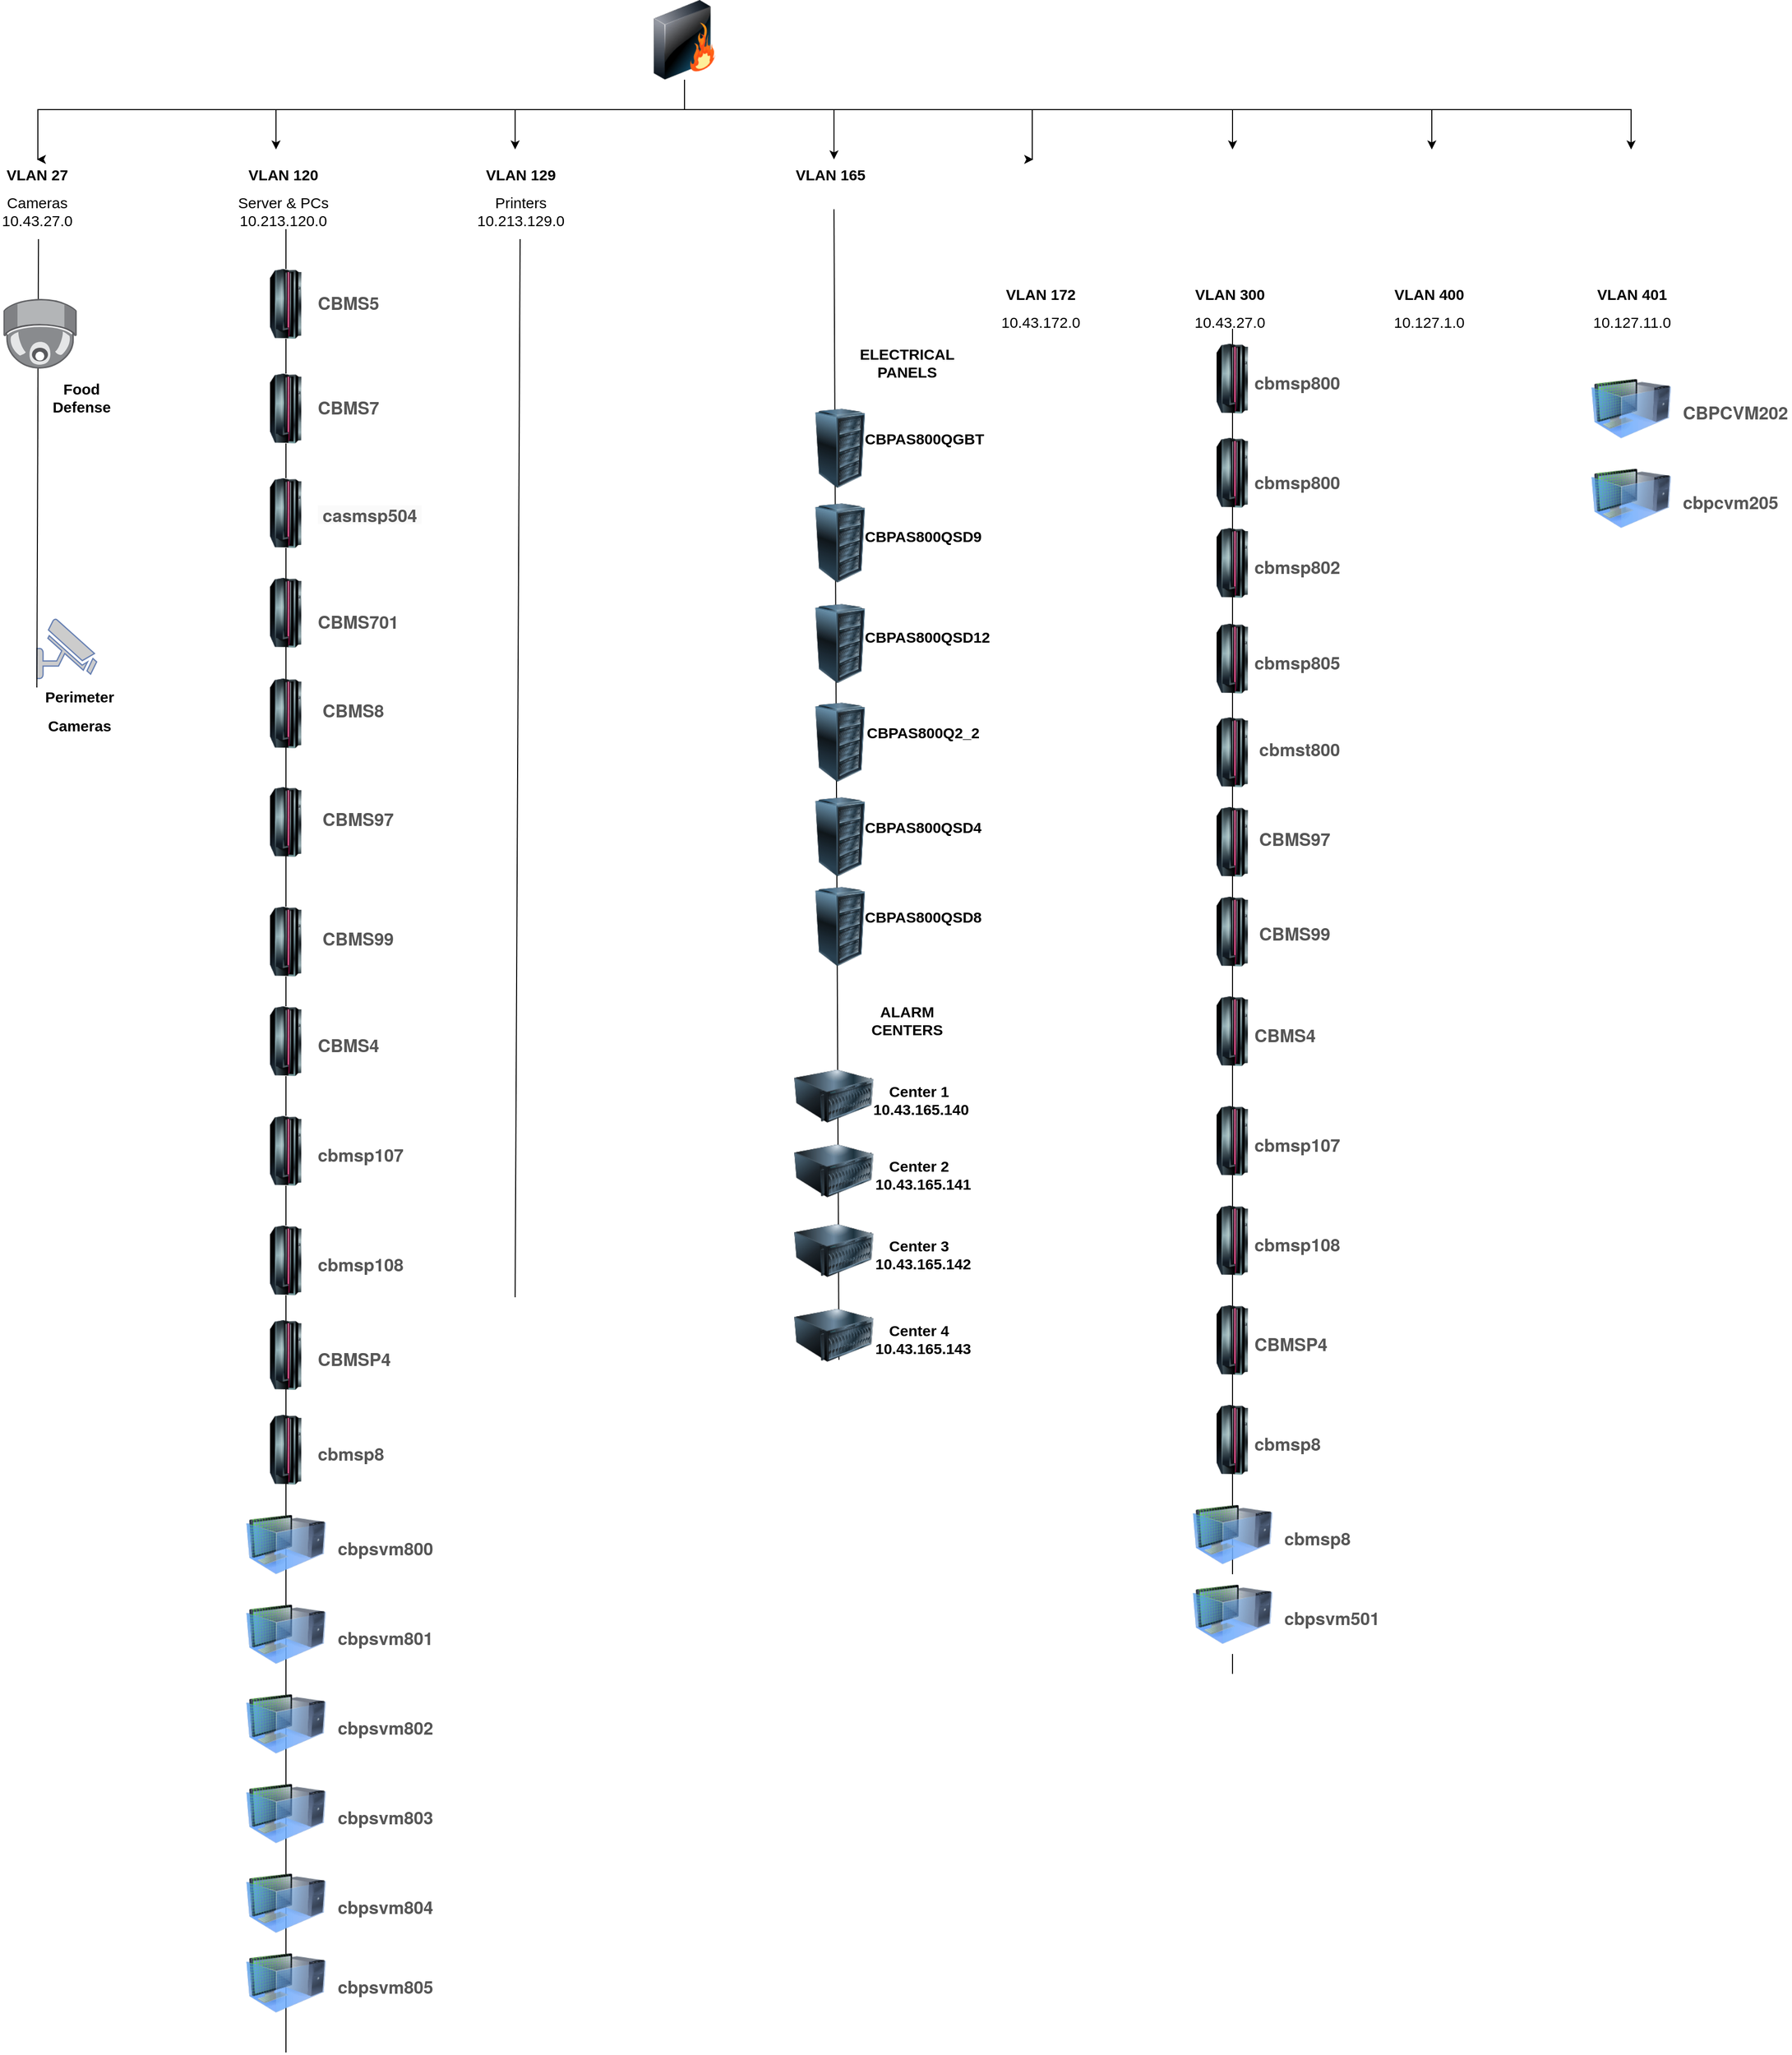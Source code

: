 <mxfile version="24.7.7">
  <diagram name="Página-1" id="ejiwjSnEr-dL07IDXzaG">
    <mxGraphModel dx="3266" dy="1602" grid="1" gridSize="10" guides="1" tooltips="1" connect="1" arrows="1" fold="1" page="1" pageScale="1" pageWidth="1654" pageHeight="1169" math="0" shadow="0">
      <root>
        <mxCell id="0" />
        <mxCell id="1" parent="0" />
        <mxCell id="LvBywv5dtc8x0XXwRR4x-29" style="edgeStyle=orthogonalEdgeStyle;rounded=0;orthogonalLoop=1;jettySize=auto;html=1;" edge="1" parent="1" source="LvBywv5dtc8x0XXwRR4x-1">
          <mxGeometry relative="1" as="geometry">
            <mxPoint x="280" y="150" as="targetPoint" />
            <Array as="points">
              <mxPoint x="690" y="110" />
              <mxPoint x="280" y="110" />
            </Array>
          </mxGeometry>
        </mxCell>
        <mxCell id="LvBywv5dtc8x0XXwRR4x-32" style="edgeStyle=orthogonalEdgeStyle;rounded=0;orthogonalLoop=1;jettySize=auto;html=1;" edge="1" parent="1" source="LvBywv5dtc8x0XXwRR4x-1">
          <mxGeometry relative="1" as="geometry">
            <mxPoint x="520" y="150" as="targetPoint" />
            <Array as="points">
              <mxPoint x="690" y="110" />
              <mxPoint x="520" y="110" />
            </Array>
          </mxGeometry>
        </mxCell>
        <mxCell id="LvBywv5dtc8x0XXwRR4x-34" style="edgeStyle=orthogonalEdgeStyle;rounded=0;orthogonalLoop=1;jettySize=auto;html=1;" edge="1" parent="1" source="LvBywv5dtc8x0XXwRR4x-1">
          <mxGeometry relative="1" as="geometry">
            <mxPoint x="840" y="160" as="targetPoint" />
            <Array as="points">
              <mxPoint x="690" y="110" />
              <mxPoint x="840" y="110" />
            </Array>
          </mxGeometry>
        </mxCell>
        <mxCell id="LvBywv5dtc8x0XXwRR4x-35" style="edgeStyle=orthogonalEdgeStyle;rounded=0;orthogonalLoop=1;jettySize=auto;html=1;" edge="1" parent="1" source="LvBywv5dtc8x0XXwRR4x-1">
          <mxGeometry relative="1" as="geometry">
            <mxPoint x="1040" y="160" as="targetPoint" />
            <Array as="points">
              <mxPoint x="690" y="110" />
              <mxPoint x="1039" y="110" />
            </Array>
          </mxGeometry>
        </mxCell>
        <mxCell id="LvBywv5dtc8x0XXwRR4x-37" style="edgeStyle=orthogonalEdgeStyle;rounded=0;orthogonalLoop=1;jettySize=auto;html=1;entryX=0.5;entryY=0;entryDx=0;entryDy=0;" edge="1" parent="1" source="LvBywv5dtc8x0XXwRR4x-1">
          <mxGeometry relative="1" as="geometry">
            <mxPoint x="1240" y="150" as="targetPoint" />
            <Array as="points">
              <mxPoint x="690" y="110" />
              <mxPoint x="1240" y="110" />
            </Array>
          </mxGeometry>
        </mxCell>
        <mxCell id="LvBywv5dtc8x0XXwRR4x-38" style="edgeStyle=orthogonalEdgeStyle;rounded=0;orthogonalLoop=1;jettySize=auto;html=1;entryX=0.5;entryY=0;entryDx=0;entryDy=0;" edge="1" parent="1" source="LvBywv5dtc8x0XXwRR4x-1">
          <mxGeometry relative="1" as="geometry">
            <mxPoint x="1440" y="150" as="targetPoint" />
            <Array as="points">
              <mxPoint x="690" y="110" />
              <mxPoint x="1440" y="110" />
            </Array>
          </mxGeometry>
        </mxCell>
        <mxCell id="LvBywv5dtc8x0XXwRR4x-39" style="edgeStyle=orthogonalEdgeStyle;rounded=0;orthogonalLoop=1;jettySize=auto;html=1;entryX=0.5;entryY=0;entryDx=0;entryDy=0;" edge="1" parent="1" source="LvBywv5dtc8x0XXwRR4x-1">
          <mxGeometry relative="1" as="geometry">
            <mxPoint x="1640" y="150" as="targetPoint" />
            <Array as="points">
              <mxPoint x="690" y="110" />
              <mxPoint x="1640" y="110" />
            </Array>
          </mxGeometry>
        </mxCell>
        <mxCell id="LvBywv5dtc8x0XXwRR4x-196" style="edgeStyle=orthogonalEdgeStyle;rounded=0;orthogonalLoop=1;jettySize=auto;html=1;" edge="1" parent="1" source="LvBywv5dtc8x0XXwRR4x-1">
          <mxGeometry relative="1" as="geometry">
            <mxPoint x="40" y="160" as="targetPoint" />
            <Array as="points">
              <mxPoint x="690" y="110" />
              <mxPoint x="41" y="110" />
            </Array>
          </mxGeometry>
        </mxCell>
        <mxCell id="LvBywv5dtc8x0XXwRR4x-1" value="" style="image;html=1;image=img/lib/clip_art/networking/Firewall_128x128.png" vertex="1" parent="1">
          <mxGeometry x="650" width="80" height="80" as="geometry" />
        </mxCell>
        <mxCell id="LvBywv5dtc8x0XXwRR4x-15" value="&lt;h1 style=&quot;text-align: center; margin-top: 0px; font-size: 15px;&quot;&gt;&lt;span style=&quot;background-color: initial;&quot;&gt;&lt;font style=&quot;font-size: 15px;&quot;&gt;VLAN 27&lt;/font&gt;&lt;/span&gt;&lt;/h1&gt;&lt;div style=&quot;text-align: center;&quot;&gt;&lt;span style=&quot;background-color: initial;&quot;&gt;&lt;font style=&quot;font-size: 15px;&quot;&gt;Cameras&lt;/font&gt;&lt;/span&gt;&lt;/div&gt;&lt;h1 style=&quot;text-align: center; margin-top: 0px; font-size: 15px;&quot;&gt;&lt;span style=&quot;background-color: initial; font-weight: normal;&quot;&gt;&lt;font style=&quot;font-size: 15px;&quot;&gt;10.43.27.0&lt;/font&gt;&lt;/span&gt;&lt;br&gt;&lt;/h1&gt;" style="text;html=1;whiteSpace=wrap;overflow=hidden;rounded=0;" vertex="1" parent="1">
          <mxGeometry x="3.22" y="160" width="76.78" height="80" as="geometry" />
        </mxCell>
        <mxCell id="LvBywv5dtc8x0XXwRR4x-17" value="&lt;h1 style=&quot;text-align: center; margin-top: 0px; font-size: 15px;&quot;&gt;&lt;span style=&quot;background-color: initial;&quot;&gt;&lt;font style=&quot;font-size: 15px;&quot;&gt;VLAN 401&lt;/font&gt;&lt;/span&gt;&lt;/h1&gt;&lt;h1 style=&quot;text-align: center; margin-top: 0px; font-size: 15px;&quot;&gt;&lt;span style=&quot;background-color: initial; font-weight: normal;&quot;&gt;&lt;font style=&quot;font-size: 15px;&quot;&gt;10.127.11.0&lt;/font&gt;&lt;/span&gt;&lt;br&gt;&lt;/h1&gt;" style="text;html=1;whiteSpace=wrap;overflow=hidden;rounded=0;" vertex="1" parent="1">
          <mxGeometry x="1600" y="280" width="80" height="50" as="geometry" />
        </mxCell>
        <mxCell id="LvBywv5dtc8x0XXwRR4x-19" value="&lt;h1 style=&quot;text-align: center; margin-top: 0px; font-size: 15px;&quot;&gt;&lt;span style=&quot;background-color: initial;&quot;&gt;&lt;font style=&quot;font-size: 15px;&quot;&gt;VLAN 120&lt;/font&gt;&lt;/span&gt;&lt;/h1&gt;&lt;div style=&quot;text-align: center;&quot;&gt;&lt;span style=&quot;background-color: initial;&quot;&gt;&lt;font style=&quot;font-size: 15px;&quot;&gt;Server &amp;amp; PCs&lt;/font&gt;&lt;/span&gt;&lt;/div&gt;&lt;h1 style=&quot;text-align: center; margin-top: 0px; font-size: 15px;&quot;&gt;&lt;span style=&quot;background-color: initial; font-weight: normal;&quot;&gt;&lt;font style=&quot;font-size: 15px;&quot;&gt;10.213.120.0&lt;/font&gt;&lt;/span&gt;&lt;br&gt;&lt;/h1&gt;" style="text;html=1;whiteSpace=wrap;overflow=hidden;rounded=0;" vertex="1" parent="1">
          <mxGeometry x="240" y="160" width="100" height="70" as="geometry" />
        </mxCell>
        <mxCell id="LvBywv5dtc8x0XXwRR4x-20" value="&lt;h1 style=&quot;text-align: center; margin-top: 0px; font-size: 15px;&quot;&gt;&lt;span style=&quot;background-color: initial;&quot;&gt;&lt;font style=&quot;font-size: 15px;&quot;&gt;VLAN 129&lt;/font&gt;&lt;/span&gt;&lt;/h1&gt;&lt;div style=&quot;text-align: center;&quot;&gt;&lt;span style=&quot;background-color: initial;&quot;&gt;&lt;font style=&quot;font-size: 15px;&quot;&gt;Printers&lt;/font&gt;&lt;/span&gt;&lt;/div&gt;&lt;h1 style=&quot;text-align: center; margin-top: 0px; font-size: 15px;&quot;&gt;&lt;span style=&quot;background-color: initial; font-weight: normal;&quot;&gt;&lt;font style=&quot;font-size: 15px;&quot;&gt;10.213.129.0&lt;/font&gt;&lt;/span&gt;&lt;br&gt;&lt;/h1&gt;" style="text;html=1;whiteSpace=wrap;overflow=hidden;rounded=0;" vertex="1" parent="1">
          <mxGeometry x="480" y="160" width="90" height="80" as="geometry" />
        </mxCell>
        <mxCell id="LvBywv5dtc8x0XXwRR4x-22" value="&lt;h1 style=&quot;text-align: center; margin-top: 0px; font-size: 15px;&quot;&gt;&lt;span style=&quot;background-color: initial;&quot;&gt;&lt;font style=&quot;font-size: 15px;&quot;&gt;VLAN 165&lt;/font&gt;&lt;/span&gt;&lt;/h1&gt;&lt;div&gt;&lt;span style=&quot;background-color: initial;&quot;&gt;&lt;font style=&quot;font-size: 15px;&quot;&gt;&lt;br&gt;&lt;/font&gt;&lt;/span&gt;&lt;/div&gt;&lt;h1 style=&quot;text-align: center; margin-top: 0px; font-size: 15px;&quot;&gt;&lt;span style=&quot;background-color: initial; font-weight: normal;&quot;&gt;&lt;font style=&quot;font-size: 15px;&quot;&gt;10.43.165.0&lt;/font&gt;&lt;/span&gt;&lt;br&gt;&lt;/h1&gt;" style="text;html=1;whiteSpace=wrap;overflow=hidden;rounded=0;" vertex="1" parent="1">
          <mxGeometry x="795" y="160" width="90" height="50" as="geometry" />
        </mxCell>
        <mxCell id="LvBywv5dtc8x0XXwRR4x-23" value="&lt;h1 style=&quot;text-align: center; margin-top: 0px; font-size: 15px;&quot;&gt;&lt;span style=&quot;background-color: initial;&quot;&gt;&lt;font style=&quot;font-size: 15px;&quot;&gt;VLAN 172&lt;/font&gt;&lt;/span&gt;&lt;/h1&gt;&lt;h1 style=&quot;text-align: center; margin-top: 0px; font-size: 15px;&quot;&gt;&lt;span style=&quot;background-color: initial; font-weight: normal;&quot;&gt;&lt;font style=&quot;font-size: 15px;&quot;&gt;10.43.172.0&lt;/font&gt;&lt;/span&gt;&lt;br&gt;&lt;/h1&gt;" style="text;html=1;whiteSpace=wrap;overflow=hidden;rounded=0;" vertex="1" parent="1">
          <mxGeometry x="1006.25" y="280" width="90" height="50" as="geometry" />
        </mxCell>
        <mxCell id="LvBywv5dtc8x0XXwRR4x-25" value="&lt;h1 style=&quot;text-align: center; margin-top: 0px; font-size: 15px;&quot;&gt;&lt;span style=&quot;background-color: initial;&quot;&gt;&lt;font style=&quot;font-size: 15px;&quot;&gt;VLAN 300&lt;/font&gt;&lt;/span&gt;&lt;/h1&gt;&lt;h1 style=&quot;text-align: center; margin-top: 0px; font-size: 15px;&quot;&gt;&lt;span style=&quot;background-color: initial; font-weight: normal;&quot;&gt;&lt;font style=&quot;font-size: 15px;&quot;&gt;10.43.27.0&lt;/font&gt;&lt;/span&gt;&lt;br&gt;&lt;/h1&gt;" style="text;html=1;whiteSpace=wrap;overflow=hidden;rounded=0;" vertex="1" parent="1">
          <mxGeometry x="1200" y="280" width="80" height="50" as="geometry" />
        </mxCell>
        <mxCell id="LvBywv5dtc8x0XXwRR4x-26" value="&lt;h1 style=&quot;text-align: center; margin-top: 0px; font-size: 15px;&quot;&gt;&lt;span style=&quot;background-color: initial;&quot;&gt;&lt;font style=&quot;font-size: 15px;&quot;&gt;VLAN 400&lt;/font&gt;&lt;/span&gt;&lt;/h1&gt;&lt;h1 style=&quot;text-align: center; margin-top: 0px; font-size: 15px;&quot;&gt;&lt;span style=&quot;background-color: initial; font-weight: normal;&quot;&gt;&lt;font style=&quot;font-size: 15px;&quot;&gt;10.127.1.0&lt;/font&gt;&lt;/span&gt;&lt;br&gt;&lt;/h1&gt;" style="text;html=1;whiteSpace=wrap;overflow=hidden;rounded=0;" vertex="1" parent="1">
          <mxGeometry x="1400" y="280" width="80" height="50" as="geometry" />
        </mxCell>
        <mxCell id="LvBywv5dtc8x0XXwRR4x-44" value="&lt;h1 style=&quot;text-align: center; margin-top: 0px; font-size: 15px;&quot;&gt;&lt;span style=&quot;background-color: initial;&quot;&gt;Food Defense&lt;/span&gt;&lt;br&gt;&lt;/h1&gt;" style="text;html=1;whiteSpace=wrap;overflow=hidden;rounded=0;" vertex="1" parent="1">
          <mxGeometry x="44.11" y="375" width="80" height="50" as="geometry" />
        </mxCell>
        <mxCell id="LvBywv5dtc8x0XXwRR4x-45" value="&lt;h1 style=&quot;text-align: center; margin-top: 0px;&quot;&gt;&lt;span style=&quot;font-size: 15px;&quot;&gt;Perimeter Cameras&lt;/span&gt;&lt;br&gt;&lt;/h1&gt;" style="text;html=1;whiteSpace=wrap;overflow=hidden;rounded=0;" vertex="1" parent="1">
          <mxGeometry x="40" y="676" width="84.11" height="70" as="geometry" />
        </mxCell>
        <mxCell id="LvBywv5dtc8x0XXwRR4x-51" value="&lt;h1 style=&quot;text-align: center; margin-top: 0px; font-size: 15px;&quot;&gt;CBPAS800QGBT&lt;/h1&gt;" style="text;html=1;whiteSpace=wrap;overflow=hidden;rounded=0;" vertex="1" parent="1">
          <mxGeometry x="868.75" y="425" width="150" height="50" as="geometry" />
        </mxCell>
        <mxCell id="LvBywv5dtc8x0XXwRR4x-59" value="&lt;h1 style=&quot;margin-top: 0px; font-size: 15px;&quot;&gt;Center 1&amp;nbsp; 10.43.165.140&lt;/h1&gt;" style="text;html=1;whiteSpace=wrap;overflow=hidden;rounded=0;align=center;" vertex="1" parent="1">
          <mxGeometry x="865" y="1080" width="125" height="50" as="geometry" />
        </mxCell>
        <mxCell id="LvBywv5dtc8x0XXwRR4x-67" value="" style="endArrow=none;html=1;rounded=0;entryX=0.5;entryY=1;entryDx=0;entryDy=0;" edge="1" parent="1" target="LvBywv5dtc8x0XXwRR4x-22">
          <mxGeometry width="50" height="50" relative="1" as="geometry">
            <mxPoint x="845" y="1364.706" as="sourcePoint" />
            <mxPoint x="835" y="550" as="targetPoint" />
          </mxGeometry>
        </mxCell>
        <mxCell id="LvBywv5dtc8x0XXwRR4x-50" value="" style="image;html=1;image=img/lib/clip_art/computers/Server_Rack_128x128.png" vertex="1" parent="1">
          <mxGeometry x="806.25" y="410" width="80" height="80" as="geometry" />
        </mxCell>
        <mxCell id="LvBywv5dtc8x0XXwRR4x-58" value="" style="image;html=1;image=img/lib/clip_art/computers/Server_128x128.png" vertex="1" parent="1">
          <mxGeometry x="800" y="1060" width="80" height="80" as="geometry" />
        </mxCell>
        <mxCell id="LvBywv5dtc8x0XXwRR4x-41" value="" style="fontColor=#0066CC;verticalAlign=top;verticalLabelPosition=bottom;labelPosition=center;align=center;html=1;outlineConnect=0;fillColor=#CCCCCC;strokeColor=#6881B3;gradientColor=none;gradientDirection=north;strokeWidth=2;shape=mxgraph.networks.security_camera;" vertex="1" parent="1">
          <mxGeometry x="40" y="621" width="60" height="60" as="geometry" />
        </mxCell>
        <mxCell id="LvBywv5dtc8x0XXwRR4x-73" value="" style="endArrow=none;html=1;rounded=0;entryX=0.5;entryY=1;entryDx=0;entryDy=0;" edge="1" parent="1" target="LvBywv5dtc8x0XXwRR4x-15">
          <mxGeometry width="50" height="50" relative="1" as="geometry">
            <mxPoint x="40" y="690" as="sourcePoint" />
            <mxPoint x="40" y="330" as="targetPoint" />
          </mxGeometry>
        </mxCell>
        <mxCell id="LvBywv5dtc8x0XXwRR4x-42" value="" style="image;points=[];aspect=fixed;html=1;align=center;shadow=0;dashed=0;image=img/lib/allied_telesis/security/Surveillance_Camera_Ceiling.svg;" vertex="1" parent="1">
          <mxGeometry x="6.44" y="300" width="73.56" height="70" as="geometry" />
        </mxCell>
        <mxCell id="LvBywv5dtc8x0XXwRR4x-77" value="" style="endArrow=none;html=1;rounded=0;entryX=0.5;entryY=1;entryDx=0;entryDy=0;" edge="1" parent="1" source="LvBywv5dtc8x0XXwRR4x-79" target="LvBywv5dtc8x0XXwRR4x-19">
          <mxGeometry width="50" height="50" relative="1" as="geometry">
            <mxPoint x="445" y="1020" as="sourcePoint" />
            <mxPoint x="720" y="550" as="targetPoint" />
          </mxGeometry>
        </mxCell>
        <mxCell id="LvBywv5dtc8x0XXwRR4x-78" value="" style="endArrow=none;html=1;rounded=0;entryX=0.5;entryY=1;entryDx=0;entryDy=0;" edge="1" parent="1" source="LvBywv5dtc8x0XXwRR4x-80" target="LvBywv5dtc8x0XXwRR4x-79">
          <mxGeometry width="50" height="50" relative="1" as="geometry">
            <mxPoint x="445" y="1020" as="sourcePoint" />
            <mxPoint x="445" y="330" as="targetPoint" />
          </mxGeometry>
        </mxCell>
        <mxCell id="LvBywv5dtc8x0XXwRR4x-79" value="" style="image;html=1;image=img/lib/clip_art/computers/Mainframe_128x128.png" vertex="1" parent="1">
          <mxGeometry x="250" y="270" width="80" height="70" as="geometry" />
        </mxCell>
        <mxCell id="LvBywv5dtc8x0XXwRR4x-87" value="" style="endArrow=none;html=1;rounded=0;entryX=0.5;entryY=1;entryDx=0;entryDy=0;" edge="1" parent="1" source="LvBywv5dtc8x0XXwRR4x-85" target="LvBywv5dtc8x0XXwRR4x-84">
          <mxGeometry width="50" height="50" relative="1" as="geometry">
            <mxPoint x="440" y="1160" as="sourcePoint" />
            <mxPoint x="440" y="420" as="targetPoint" />
          </mxGeometry>
        </mxCell>
        <mxCell id="LvBywv5dtc8x0XXwRR4x-84" value="" style="image;html=1;image=img/lib/clip_art/computers/Mainframe_128x128.png" vertex="1" parent="1">
          <mxGeometry x="250" y="480" width="80" height="70" as="geometry" />
        </mxCell>
        <mxCell id="LvBywv5dtc8x0XXwRR4x-88" value="&lt;h1 style=&quot;margin-top: 0px;&quot;&gt;&lt;font face=&quot;Metropolis, Avenir Next, Helvetica Neue, Arial, sans-serif&quot; color=&quot;#565656&quot;&gt;&lt;span style=&quot;font-size: 17.6px;&quot;&gt;CBMS5&lt;/span&gt;&lt;/font&gt;&lt;/h1&gt;" style="text;html=1;whiteSpace=wrap;overflow=hidden;rounded=0;" vertex="1" parent="1">
          <mxGeometry x="320" y="280" width="110" height="40" as="geometry" />
        </mxCell>
        <mxCell id="LvBywv5dtc8x0XXwRR4x-89" value="&lt;h1 style=&quot;text-align: left; margin-top: 0px;&quot;&gt;&lt;font face=&quot;Metropolis, Avenir Next, Helvetica Neue, Arial, sans-serif&quot; color=&quot;#565656&quot;&gt;&lt;span style=&quot;font-size: 17.6px;&quot;&gt;CBMS7&lt;/span&gt;&lt;/font&gt;&lt;br&gt;&lt;/h1&gt;" style="text;html=1;whiteSpace=wrap;overflow=hidden;rounded=0;" vertex="1" parent="1">
          <mxGeometry x="320" y="385" width="110" height="40" as="geometry" />
        </mxCell>
        <mxCell id="LvBywv5dtc8x0XXwRR4x-90" value="&lt;div style=&quot;box-sizing: inherit; display: flex; flex: 0 1 auto; color: rgb(102, 102, 102); font-family: Metropolis, &amp;quot;Avenir Next&amp;quot;, &amp;quot;Helvetica Neue&amp;quot;, Arial, sans-serif; font-size: 13px; background-color: rgb(250, 250, 250);&quot; class=&quot;titles&quot;&gt;&lt;h2 style=&quot;box-sizing: inherit; font-family: var(--clr-h2-font-family,Metropolis,&amp;quot;Avenir Next&amp;quot;,&amp;quot;Helvetica Neue&amp;quot;,Arial,sans-serif); line-height: 1.2rem; color: rgb(86, 86, 86); margin: 0px 0.3rem; font-size: 1.1rem; overflow: hidden; word-break: break-word;&quot; class=&quot;title&quot; role=&quot;titlebar-title&quot; data-test-id=&quot;titlebar-title&quot;&gt;casmsp504&lt;/h2&gt;&lt;/div&gt;&lt;div style=&quot;box-sizing: inherit; display: flex; align-items: center; color: rgb(102, 102, 102); font-family: Metropolis, &amp;quot;Avenir Next&amp;quot;, &amp;quot;Helvetica Neue&amp;quot;, Arial, sans-serif; font-size: 13px; background-color: rgb(250, 250, 250);&quot; class=&quot;quick-operations-container ng-star-inserted&quot;&gt;&lt;/div&gt;&lt;h1 style=&quot;text-align: center; margin-top: 0px; font-size: 15px;&quot;&gt;&lt;br&gt;&lt;/h1&gt;" style="text;html=1;whiteSpace=wrap;overflow=hidden;rounded=0;" vertex="1" parent="1">
          <mxGeometry x="320" y="500" width="110" height="40" as="geometry" />
        </mxCell>
        <mxCell id="LvBywv5dtc8x0XXwRR4x-91" value="&lt;h1 style=&quot;text-align: left; margin-top: 0px;&quot;&gt;&lt;font face=&quot;Metropolis, Avenir Next, Helvetica Neue, Arial, sans-serif&quot; color=&quot;#565656&quot;&gt;&lt;span style=&quot;font-size: 17.6px;&quot;&gt;CBMS701&lt;/span&gt;&lt;/font&gt;&lt;br&gt;&lt;/h1&gt;" style="text;html=1;whiteSpace=wrap;overflow=hidden;rounded=0;" vertex="1" parent="1">
          <mxGeometry x="320" y="600" width="110" height="40" as="geometry" />
        </mxCell>
        <mxCell id="LvBywv5dtc8x0XXwRR4x-92" value="&lt;h2 style=&quot;box-sizing: inherit; line-height: 1.2rem; margin: 0px 0.3rem; overflow: hidden; word-break: break-word;&quot; class=&quot;title&quot; role=&quot;titlebar-title&quot; data-test-id=&quot;titlebar-title&quot;&gt;&lt;font face=&quot;Metropolis, Avenir Next, Helvetica Neue, Arial, sans-serif&quot; color=&quot;#565656&quot;&gt;&lt;span style=&quot;font-size: 17.6px;&quot;&gt;CBMS8&lt;/span&gt;&lt;/font&gt;&lt;br&gt;&lt;/h2&gt;" style="text;html=1;whiteSpace=wrap;overflow=hidden;rounded=0;" vertex="1" parent="1">
          <mxGeometry x="320" y="696" width="120" height="40" as="geometry" />
        </mxCell>
        <mxCell id="LvBywv5dtc8x0XXwRR4x-93" value="&lt;h2 style=&quot;box-sizing: inherit; line-height: 1.2rem; margin: 0px 0.3rem; overflow: hidden; word-break: break-word;&quot; class=&quot;title&quot; role=&quot;titlebar-title&quot; data-test-id=&quot;titlebar-title&quot;&gt;&lt;font face=&quot;Metropolis, Avenir Next, Helvetica Neue, Arial, sans-serif&quot; color=&quot;#565656&quot;&gt;&lt;span style=&quot;font-size: 17.6px;&quot;&gt;CBMS97&lt;/span&gt;&lt;/font&gt;&lt;br&gt;&lt;/h2&gt;" style="text;html=1;whiteSpace=wrap;overflow=hidden;rounded=0;" vertex="1" parent="1">
          <mxGeometry x="320" y="805" width="110" height="40" as="geometry" />
        </mxCell>
        <mxCell id="LvBywv5dtc8x0XXwRR4x-94" value="&lt;h2 style=&quot;box-sizing: inherit; line-height: 1.2rem; margin: 0px 0.3rem; overflow: hidden; word-break: break-word;&quot; class=&quot;title&quot; role=&quot;titlebar-title&quot; data-test-id=&quot;titlebar-title&quot;&gt;&lt;font face=&quot;Metropolis, Avenir Next, Helvetica Neue, Arial, sans-serif&quot; color=&quot;#565656&quot;&gt;&lt;span style=&quot;font-size: 17.6px;&quot;&gt;CBMS99&lt;/span&gt;&lt;/font&gt;&lt;br&gt;&lt;/h2&gt;" style="text;html=1;whiteSpace=wrap;overflow=hidden;rounded=0;" vertex="1" parent="1">
          <mxGeometry x="320" y="925" width="110" height="40" as="geometry" />
        </mxCell>
        <mxCell id="LvBywv5dtc8x0XXwRR4x-95" value="" style="endArrow=none;html=1;rounded=0;entryX=0.5;entryY=1;entryDx=0;entryDy=0;" edge="1" parent="1" source="LvBywv5dtc8x0XXwRR4x-83" target="LvBywv5dtc8x0XXwRR4x-85">
          <mxGeometry width="50" height="50" relative="1" as="geometry">
            <mxPoint x="440" y="1160" as="sourcePoint" />
            <mxPoint x="440" y="696" as="targetPoint" />
          </mxGeometry>
        </mxCell>
        <mxCell id="LvBywv5dtc8x0XXwRR4x-85" value="" style="image;html=1;image=img/lib/clip_art/computers/Mainframe_128x128.png" vertex="1" parent="1">
          <mxGeometry x="250" y="910" width="80" height="70" as="geometry" />
        </mxCell>
        <mxCell id="LvBywv5dtc8x0XXwRR4x-96" value="&lt;h1 style=&quot;text-align: left; margin-top: 0px;&quot;&gt;&lt;font face=&quot;Metropolis, Avenir Next, Helvetica Neue, Arial, sans-serif&quot; color=&quot;#565656&quot;&gt;&lt;span style=&quot;font-size: 17.6px;&quot;&gt;CBMS4&lt;/span&gt;&lt;/font&gt;&lt;br&gt;&lt;/h1&gt;" style="text;html=1;whiteSpace=wrap;overflow=hidden;rounded=0;" vertex="1" parent="1">
          <mxGeometry x="320" y="1025" width="110" height="40" as="geometry" />
        </mxCell>
        <mxCell id="LvBywv5dtc8x0XXwRR4x-100" value="" style="endArrow=none;html=1;rounded=0;entryX=0.5;entryY=1;entryDx=0;entryDy=0;" edge="1" parent="1" source="LvBywv5dtc8x0XXwRR4x-101" target="LvBywv5dtc8x0XXwRR4x-99">
          <mxGeometry width="50" height="50" relative="1" as="geometry">
            <mxPoint x="445" y="2002.353" as="sourcePoint" />
            <mxPoint x="440" y="970" as="targetPoint" />
          </mxGeometry>
        </mxCell>
        <mxCell id="LvBywv5dtc8x0XXwRR4x-99" value="" style="image;html=1;image=img/lib/clip_art/computers/Mainframe_128x128.png" vertex="1" parent="1">
          <mxGeometry x="250" y="1120" width="80" height="70" as="geometry" />
        </mxCell>
        <mxCell id="LvBywv5dtc8x0XXwRR4x-102" value="" style="endArrow=none;html=1;rounded=0;entryX=0.5;entryY=1;entryDx=0;entryDy=0;" edge="1" parent="1" target="LvBywv5dtc8x0XXwRR4x-101">
          <mxGeometry width="50" height="50" relative="1" as="geometry">
            <mxPoint x="290" y="2060" as="sourcePoint" />
            <mxPoint x="440" y="1180" as="targetPoint" />
          </mxGeometry>
        </mxCell>
        <mxCell id="LvBywv5dtc8x0XXwRR4x-101" value="" style="image;html=1;image=img/lib/clip_art/computers/Mainframe_128x128.png" vertex="1" parent="1">
          <mxGeometry x="250" y="1230" width="80" height="70" as="geometry" />
        </mxCell>
        <mxCell id="LvBywv5dtc8x0XXwRR4x-103" value="" style="image;html=1;image=img/lib/clip_art/computers/Mainframe_128x128.png" vertex="1" parent="1">
          <mxGeometry x="250" y="1325" width="80" height="70" as="geometry" />
        </mxCell>
        <mxCell id="LvBywv5dtc8x0XXwRR4x-104" value="" style="image;html=1;image=img/lib/clip_art/computers/Mainframe_128x128.png" vertex="1" parent="1">
          <mxGeometry x="250" y="1420" width="80" height="70" as="geometry" />
        </mxCell>
        <mxCell id="LvBywv5dtc8x0XXwRR4x-109" value="&lt;h1 style=&quot;text-align: left; margin-top: 0px;&quot;&gt;&lt;font face=&quot;Metropolis, Avenir Next, Helvetica Neue, Arial, sans-serif&quot; color=&quot;#565656&quot;&gt;&lt;span style=&quot;font-size: 17.6px;&quot;&gt;cbmsp107&lt;/span&gt;&lt;/font&gt;&lt;br&gt;&lt;/h1&gt;" style="text;html=1;whiteSpace=wrap;overflow=hidden;rounded=0;" vertex="1" parent="1">
          <mxGeometry x="320" y="1135" width="110" height="40" as="geometry" />
        </mxCell>
        <mxCell id="LvBywv5dtc8x0XXwRR4x-110" value="&lt;h1 style=&quot;text-align: left; margin-top: 0px;&quot;&gt;&lt;font face=&quot;Metropolis, Avenir Next, Helvetica Neue, Arial, sans-serif&quot; color=&quot;#565656&quot;&gt;&lt;span style=&quot;font-size: 17.6px;&quot;&gt;cbmsp108&lt;/span&gt;&lt;/font&gt;&lt;br&gt;&lt;/h1&gt;" style="text;html=1;whiteSpace=wrap;overflow=hidden;rounded=0;" vertex="1" parent="1">
          <mxGeometry x="320" y="1245" width="110" height="40" as="geometry" />
        </mxCell>
        <mxCell id="LvBywv5dtc8x0XXwRR4x-111" value="&lt;h1 style=&quot;text-align: left; margin-top: 0px;&quot;&gt;&lt;font face=&quot;Metropolis, Avenir Next, Helvetica Neue, Arial, sans-serif&quot; color=&quot;#565656&quot;&gt;&lt;span style=&quot;font-size: 17.6px;&quot;&gt;CBMSP4&lt;/span&gt;&lt;/font&gt;&lt;br&gt;&lt;/h1&gt;" style="text;html=1;whiteSpace=wrap;overflow=hidden;rounded=0;" vertex="1" parent="1">
          <mxGeometry x="320" y="1340" width="110" height="40" as="geometry" />
        </mxCell>
        <mxCell id="LvBywv5dtc8x0XXwRR4x-112" value="&lt;h1 style=&quot;text-align: left; margin-top: 0px;&quot;&gt;&lt;font face=&quot;Metropolis, Avenir Next, Helvetica Neue, Arial, sans-serif&quot; color=&quot;#565656&quot;&gt;&lt;span style=&quot;font-size: 17.6px;&quot;&gt;cbmsp8&lt;/span&gt;&lt;/font&gt;&lt;br&gt;&lt;/h1&gt;" style="text;html=1;whiteSpace=wrap;overflow=hidden;rounded=0;" vertex="1" parent="1">
          <mxGeometry x="320" y="1435" width="110" height="40" as="geometry" />
        </mxCell>
        <mxCell id="LvBywv5dtc8x0XXwRR4x-118" value="&lt;h1 style=&quot;text-align: center; margin-top: 0px;&quot;&gt;&lt;span style=&quot;font-size: 15px;&quot;&gt;CBPAS800QSD9&lt;/span&gt;&lt;/h1&gt;&lt;div style=&quot;text-align: center;&quot;&gt;&lt;br&gt;&lt;/div&gt;" style="text;html=1;whiteSpace=wrap;overflow=hidden;rounded=0;" vertex="1" parent="1">
          <mxGeometry x="868.75" y="514.51" width="130" height="50" as="geometry" />
        </mxCell>
        <mxCell id="LvBywv5dtc8x0XXwRR4x-119" value="" style="image;html=1;image=img/lib/clip_art/computers/Server_Rack_128x128.png" vertex="1" parent="1">
          <mxGeometry x="806.25" y="505" width="80" height="80" as="geometry" />
        </mxCell>
        <mxCell id="LvBywv5dtc8x0XXwRR4x-120" value="&lt;h1 style=&quot;text-align: center; margin-top: 0px; font-size: 15px;&quot;&gt;CBPAS800QSD12&lt;/h1&gt;" style="text;html=1;whiteSpace=wrap;overflow=hidden;rounded=0;" vertex="1" parent="1">
          <mxGeometry x="868.75" y="624" width="137.5" height="50" as="geometry" />
        </mxCell>
        <mxCell id="LvBywv5dtc8x0XXwRR4x-121" value="" style="image;html=1;image=img/lib/clip_art/computers/Server_Rack_128x128.png" vertex="1" parent="1">
          <mxGeometry x="806.25" y="606" width="80" height="80" as="geometry" />
        </mxCell>
        <mxCell id="LvBywv5dtc8x0XXwRR4x-122" value="&lt;h1 style=&quot;text-align: center; margin-top: 0px; font-size: 15px;&quot;&gt;CBPAS800Q2_2&lt;/h1&gt;" style="text;html=1;whiteSpace=wrap;overflow=hidden;rounded=0;" vertex="1" parent="1">
          <mxGeometry x="871.25" y="720" width="125" height="50" as="geometry" />
        </mxCell>
        <mxCell id="LvBywv5dtc8x0XXwRR4x-123" value="" style="image;html=1;image=img/lib/clip_art/computers/Server_Rack_128x128.png" vertex="1" parent="1">
          <mxGeometry x="806.25" y="705" width="80" height="80" as="geometry" />
        </mxCell>
        <mxCell id="LvBywv5dtc8x0XXwRR4x-124" value="&lt;h1 style=&quot;text-align: center; margin-top: 0px; font-size: 15px;&quot;&gt;CBPAS800QSD4&lt;/h1&gt;" style="text;html=1;whiteSpace=wrap;overflow=hidden;rounded=0;" vertex="1" parent="1">
          <mxGeometry x="868.75" y="815" width="125" height="50" as="geometry" />
        </mxCell>
        <mxCell id="LvBywv5dtc8x0XXwRR4x-125" value="" style="image;html=1;image=img/lib/clip_art/computers/Server_Rack_128x128.png" vertex="1" parent="1">
          <mxGeometry x="806.25" y="800" width="80" height="80" as="geometry" />
        </mxCell>
        <mxCell id="LvBywv5dtc8x0XXwRR4x-126" value="&lt;h1 style=&quot;text-align: center; margin-top: 0px; font-size: 15px;&quot;&gt;CBPAS800QSD8&lt;/h1&gt;" style="text;html=1;whiteSpace=wrap;overflow=hidden;rounded=0;" vertex="1" parent="1">
          <mxGeometry x="868.75" y="905" width="125" height="50" as="geometry" />
        </mxCell>
        <mxCell id="LvBywv5dtc8x0XXwRR4x-127" value="" style="image;html=1;image=img/lib/clip_art/computers/Server_Rack_128x128.png" vertex="1" parent="1">
          <mxGeometry x="806.25" y="890" width="80" height="80" as="geometry" />
        </mxCell>
        <mxCell id="LvBywv5dtc8x0XXwRR4x-130" value="&lt;h1 style=&quot;margin-top: 0px; font-size: 15px;&quot;&gt;Center 2&amp;nbsp; &amp;nbsp;10.43.165.141&lt;/h1&gt;" style="text;html=1;whiteSpace=wrap;overflow=hidden;rounded=0;align=center;" vertex="1" parent="1">
          <mxGeometry x="865" y="1155" width="125" height="50" as="geometry" />
        </mxCell>
        <mxCell id="LvBywv5dtc8x0XXwRR4x-131" value="" style="image;html=1;image=img/lib/clip_art/computers/Server_128x128.png" vertex="1" parent="1">
          <mxGeometry x="800" y="1135" width="80" height="80" as="geometry" />
        </mxCell>
        <mxCell id="LvBywv5dtc8x0XXwRR4x-132" value="&lt;h1 style=&quot;margin-top: 0px; font-size: 15px;&quot;&gt;Center 3&amp;nbsp; &amp;nbsp;10.43.165.142&lt;/h1&gt;" style="text;html=1;whiteSpace=wrap;overflow=hidden;rounded=0;align=center;" vertex="1" parent="1">
          <mxGeometry x="865" y="1235" width="125" height="50" as="geometry" />
        </mxCell>
        <mxCell id="LvBywv5dtc8x0XXwRR4x-133" value="" style="image;html=1;image=img/lib/clip_art/computers/Server_128x128.png" vertex="1" parent="1">
          <mxGeometry x="800" y="1215" width="80" height="80" as="geometry" />
        </mxCell>
        <mxCell id="LvBywv5dtc8x0XXwRR4x-134" value="&lt;h1 style=&quot;margin-top: 0px; font-size: 15px;&quot;&gt;Center 4&amp;nbsp; &amp;nbsp;10.43.165.143&lt;/h1&gt;" style="text;html=1;whiteSpace=wrap;overflow=hidden;rounded=0;align=center;" vertex="1" parent="1">
          <mxGeometry x="865" y="1320" width="125" height="50" as="geometry" />
        </mxCell>
        <mxCell id="LvBywv5dtc8x0XXwRR4x-135" value="" style="image;html=1;image=img/lib/clip_art/computers/Server_128x128.png" vertex="1" parent="1">
          <mxGeometry x="800" y="1300" width="80" height="80" as="geometry" />
        </mxCell>
        <mxCell id="LvBywv5dtc8x0XXwRR4x-137" value="&lt;h1 style=&quot;text-align: center; margin-top: 0px; font-size: 15px;&quot;&gt;ALARM CENTERS&lt;/h1&gt;" style="text;html=1;whiteSpace=wrap;overflow=hidden;rounded=0;" vertex="1" parent="1">
          <mxGeometry x="850" y="1000" width="125" height="50" as="geometry" />
        </mxCell>
        <mxCell id="LvBywv5dtc8x0XXwRR4x-138" value="&lt;h1 style=&quot;text-align: center; margin-top: 0px; font-size: 15px;&quot;&gt;ELECTRICAL PANELS&lt;/h1&gt;" style="text;html=1;whiteSpace=wrap;overflow=hidden;rounded=0;" vertex="1" parent="1">
          <mxGeometry x="850" y="340" width="125" height="50" as="geometry" />
        </mxCell>
        <mxCell id="LvBywv5dtc8x0XXwRR4x-148" value="&lt;h1 style=&quot;margin-top: 0px;&quot;&gt;&lt;font face=&quot;Metropolis, Avenir Next, Helvetica Neue, Arial, sans-serif&quot; color=&quot;#565656&quot;&gt;&lt;span style=&quot;font-size: 17.6px;&quot;&gt;cbmsp800&lt;/span&gt;&lt;/font&gt;&lt;br&gt;&lt;/h1&gt;" style="text;html=1;whiteSpace=wrap;overflow=hidden;rounded=0;" vertex="1" parent="1">
          <mxGeometry x="1260" y="360" width="110" height="40" as="geometry" />
        </mxCell>
        <mxCell id="LvBywv5dtc8x0XXwRR4x-81" value="" style="image;html=1;image=img/lib/clip_art/computers/Mainframe_128x128.png" vertex="1" parent="1">
          <mxGeometry x="250" y="681" width="80" height="70" as="geometry" />
        </mxCell>
        <mxCell id="LvBywv5dtc8x0XXwRR4x-82" value="" style="image;html=1;image=img/lib/clip_art/computers/Mainframe_128x128.png" vertex="1" parent="1">
          <mxGeometry x="250" y="790" width="80" height="70" as="geometry" />
        </mxCell>
        <mxCell id="LvBywv5dtc8x0XXwRR4x-169" value="" style="endArrow=none;html=1;rounded=0;entryX=0.5;entryY=1;entryDx=0;entryDy=0;" edge="1" parent="1" source="LvBywv5dtc8x0XXwRR4x-176" target="LvBywv5dtc8x0XXwRR4x-25">
          <mxGeometry width="50" height="50" relative="1" as="geometry">
            <mxPoint x="1240" y="1890" as="sourcePoint" />
            <mxPoint x="860" y="650" as="targetPoint" />
          </mxGeometry>
        </mxCell>
        <mxCell id="LvBywv5dtc8x0XXwRR4x-140" value="" style="endArrow=none;html=1;rounded=0;entryX=0.5;entryY=1;entryDx=0;entryDy=0;" edge="1" parent="1" source="LvBywv5dtc8x0XXwRR4x-147" target="LvBywv5dtc8x0XXwRR4x-141">
          <mxGeometry width="50" height="50" relative="1" as="geometry">
            <mxPoint x="1245" y="1020" as="sourcePoint" />
            <mxPoint x="1245" y="330" as="targetPoint" />
          </mxGeometry>
        </mxCell>
        <mxCell id="LvBywv5dtc8x0XXwRR4x-142" value="" style="image;html=1;image=img/lib/clip_art/computers/Mainframe_128x128.png" vertex="1" parent="1">
          <mxGeometry x="1200" y="439.51" width="80" height="70" as="geometry" />
        </mxCell>
        <mxCell id="LvBywv5dtc8x0XXwRR4x-145" value="" style="image;html=1;image=img/lib/clip_art/computers/Mainframe_128x128.png" vertex="1" parent="1">
          <mxGeometry x="1200" y="530" width="80" height="70" as="geometry" />
        </mxCell>
        <mxCell id="LvBywv5dtc8x0XXwRR4x-146" value="" style="endArrow=none;html=1;rounded=0;entryX=0.5;entryY=1;entryDx=0;entryDy=0;" edge="1" parent="1" source="LvBywv5dtc8x0XXwRR4x-156" target="LvBywv5dtc8x0XXwRR4x-147">
          <mxGeometry width="50" height="50" relative="1" as="geometry">
            <mxPoint x="1240" y="1160" as="sourcePoint" />
            <mxPoint x="1240" y="420" as="targetPoint" />
          </mxGeometry>
        </mxCell>
        <mxCell id="LvBywv5dtc8x0XXwRR4x-147" value="" style="image;html=1;image=img/lib/clip_art/computers/Mainframe_128x128.png" vertex="1" parent="1">
          <mxGeometry x="1200" y="626" width="80" height="70" as="geometry" />
        </mxCell>
        <mxCell id="LvBywv5dtc8x0XXwRR4x-149" value="&lt;h1 style=&quot;text-align: left; margin-top: 0px;&quot;&gt;&lt;font face=&quot;Metropolis, Avenir Next, Helvetica Neue, Arial, sans-serif&quot; color=&quot;#565656&quot;&gt;&lt;span style=&quot;font-size: 17.6px;&quot;&gt;cbmsp800&lt;/span&gt;&lt;/font&gt;&lt;br&gt;&lt;/h1&gt;" style="text;html=1;whiteSpace=wrap;overflow=hidden;rounded=0;" vertex="1" parent="1">
          <mxGeometry x="1260" y="460" width="110" height="40" as="geometry" />
        </mxCell>
        <mxCell id="LvBywv5dtc8x0XXwRR4x-150" value="&lt;h1 style=&quot;text-align: left; margin-top: 0px;&quot;&gt;&lt;font face=&quot;Metropolis, Avenir Next, Helvetica Neue, Arial, sans-serif&quot; color=&quot;#565656&quot;&gt;&lt;span style=&quot;font-size: 17.6px;&quot;&gt;cbmsp802&lt;/span&gt;&lt;/font&gt;&lt;br&gt;&lt;/h1&gt;" style="text;html=1;whiteSpace=wrap;overflow=hidden;rounded=0;" vertex="1" parent="1">
          <mxGeometry x="1260" y="544.5" width="110" height="40" as="geometry" />
        </mxCell>
        <mxCell id="LvBywv5dtc8x0XXwRR4x-151" value="&lt;h1 style=&quot;text-align: left; margin-top: 0px;&quot;&gt;&lt;font face=&quot;Metropolis, Avenir Next, Helvetica Neue, Arial, sans-serif&quot; color=&quot;#565656&quot;&gt;&lt;span style=&quot;font-size: 17.6px;&quot;&gt;cbmsp805&lt;/span&gt;&lt;/font&gt;&lt;br&gt;&lt;/h1&gt;" style="text;html=1;whiteSpace=wrap;overflow=hidden;rounded=0;" vertex="1" parent="1">
          <mxGeometry x="1260" y="641" width="110" height="40" as="geometry" />
        </mxCell>
        <mxCell id="LvBywv5dtc8x0XXwRR4x-152" value="&lt;h2 style=&quot;box-sizing: inherit; line-height: 1.2rem; margin: 0px 0.3rem; overflow: hidden; word-break: break-word;&quot; class=&quot;title&quot; role=&quot;titlebar-title&quot; data-test-id=&quot;titlebar-title&quot;&gt;&lt;font face=&quot;Metropolis, Avenir Next, Helvetica Neue, Arial, sans-serif&quot; color=&quot;#565656&quot;&gt;&lt;span style=&quot;font-size: 17.6px;&quot;&gt;cbmst800&lt;/span&gt;&lt;/font&gt;&lt;br&gt;&lt;/h2&gt;" style="text;html=1;whiteSpace=wrap;overflow=hidden;rounded=0;" vertex="1" parent="1">
          <mxGeometry x="1260" y="735" width="120" height="40" as="geometry" />
        </mxCell>
        <mxCell id="LvBywv5dtc8x0XXwRR4x-153" value="&lt;h2 style=&quot;box-sizing: inherit; line-height: 1.2rem; margin: 0px 0.3rem; overflow: hidden; word-break: break-word;&quot; class=&quot;title&quot; role=&quot;titlebar-title&quot; data-test-id=&quot;titlebar-title&quot;&gt;&lt;font face=&quot;Metropolis, Avenir Next, Helvetica Neue, Arial, sans-serif&quot; color=&quot;#565656&quot;&gt;&lt;span style=&quot;font-size: 17.6px;&quot;&gt;CBMS97&lt;/span&gt;&lt;/font&gt;&lt;br&gt;&lt;/h2&gt;" style="text;html=1;whiteSpace=wrap;overflow=hidden;rounded=0;" vertex="1" parent="1">
          <mxGeometry x="1260" y="825" width="110" height="40" as="geometry" />
        </mxCell>
        <mxCell id="LvBywv5dtc8x0XXwRR4x-154" value="&lt;h2 style=&quot;box-sizing: inherit; line-height: 1.2rem; margin: 0px 0.3rem; overflow: hidden; word-break: break-word;&quot; class=&quot;title&quot; role=&quot;titlebar-title&quot; data-test-id=&quot;titlebar-title&quot;&gt;&lt;font face=&quot;Metropolis, Avenir Next, Helvetica Neue, Arial, sans-serif&quot; color=&quot;#565656&quot;&gt;&lt;span style=&quot;font-size: 17.6px;&quot;&gt;CBMS99&lt;/span&gt;&lt;/font&gt;&lt;br&gt;&lt;/h2&gt;" style="text;html=1;whiteSpace=wrap;overflow=hidden;rounded=0;" vertex="1" parent="1">
          <mxGeometry x="1260" y="920" width="110" height="40" as="geometry" />
        </mxCell>
        <mxCell id="LvBywv5dtc8x0XXwRR4x-155" value="" style="endArrow=none;html=1;rounded=0;entryX=0.5;entryY=1;entryDx=0;entryDy=0;" edge="1" parent="1" source="LvBywv5dtc8x0XXwRR4x-159" target="LvBywv5dtc8x0XXwRR4x-156">
          <mxGeometry width="50" height="50" relative="1" as="geometry">
            <mxPoint x="1240" y="1160" as="sourcePoint" />
            <mxPoint x="1240" y="696" as="targetPoint" />
          </mxGeometry>
        </mxCell>
        <mxCell id="LvBywv5dtc8x0XXwRR4x-156" value="" style="image;html=1;image=img/lib/clip_art/computers/Mainframe_128x128.png" vertex="1" parent="1">
          <mxGeometry x="1200" y="900" width="80" height="70" as="geometry" />
        </mxCell>
        <mxCell id="LvBywv5dtc8x0XXwRR4x-157" value="&lt;h1 style=&quot;text-align: left; margin-top: 0px;&quot;&gt;&lt;font face=&quot;Metropolis, Avenir Next, Helvetica Neue, Arial, sans-serif&quot; color=&quot;#565656&quot;&gt;&lt;span style=&quot;font-size: 17.6px;&quot;&gt;CBMS4&lt;/span&gt;&lt;/font&gt;&lt;br&gt;&lt;/h1&gt;" style="text;html=1;whiteSpace=wrap;overflow=hidden;rounded=0;" vertex="1" parent="1">
          <mxGeometry x="1260" y="1015" width="110" height="40" as="geometry" />
        </mxCell>
        <mxCell id="LvBywv5dtc8x0XXwRR4x-158" value="" style="endArrow=none;html=1;rounded=0;entryX=0.5;entryY=1;entryDx=0;entryDy=0;" edge="1" parent="1" source="LvBywv5dtc8x0XXwRR4x-160" target="LvBywv5dtc8x0XXwRR4x-159">
          <mxGeometry width="50" height="50" relative="1" as="geometry">
            <mxPoint x="1245" y="2002.353" as="sourcePoint" />
            <mxPoint x="1240" y="970" as="targetPoint" />
          </mxGeometry>
        </mxCell>
        <mxCell id="LvBywv5dtc8x0XXwRR4x-159" value="" style="image;html=1;image=img/lib/clip_art/computers/Mainframe_128x128.png" vertex="1" parent="1">
          <mxGeometry x="1200" y="1110" width="80" height="70" as="geometry" />
        </mxCell>
        <mxCell id="LvBywv5dtc8x0XXwRR4x-160" value="" style="image;html=1;image=img/lib/clip_art/computers/Mainframe_128x128.png" vertex="1" parent="1">
          <mxGeometry x="1200" y="1210" width="80" height="70" as="geometry" />
        </mxCell>
        <mxCell id="LvBywv5dtc8x0XXwRR4x-161" value="" style="image;html=1;image=img/lib/clip_art/computers/Mainframe_128x128.png" vertex="1" parent="1">
          <mxGeometry x="1200" y="1310" width="80" height="70" as="geometry" />
        </mxCell>
        <mxCell id="LvBywv5dtc8x0XXwRR4x-162" value="" style="image;html=1;image=img/lib/clip_art/computers/Mainframe_128x128.png" vertex="1" parent="1">
          <mxGeometry x="1200" y="1410" width="80" height="70" as="geometry" />
        </mxCell>
        <mxCell id="LvBywv5dtc8x0XXwRR4x-163" value="&lt;h1 style=&quot;text-align: left; margin-top: 0px;&quot;&gt;&lt;font face=&quot;Metropolis, Avenir Next, Helvetica Neue, Arial, sans-serif&quot; color=&quot;#565656&quot;&gt;&lt;span style=&quot;font-size: 17.6px;&quot;&gt;cbmsp107&lt;/span&gt;&lt;/font&gt;&lt;br&gt;&lt;/h1&gt;" style="text;html=1;whiteSpace=wrap;overflow=hidden;rounded=0;" vertex="1" parent="1">
          <mxGeometry x="1260" y="1125" width="110" height="40" as="geometry" />
        </mxCell>
        <mxCell id="LvBywv5dtc8x0XXwRR4x-164" value="&lt;h1 style=&quot;text-align: left; margin-top: 0px;&quot;&gt;&lt;font face=&quot;Metropolis, Avenir Next, Helvetica Neue, Arial, sans-serif&quot; color=&quot;#565656&quot;&gt;&lt;span style=&quot;font-size: 17.6px;&quot;&gt;cbmsp108&lt;/span&gt;&lt;/font&gt;&lt;br&gt;&lt;/h1&gt;" style="text;html=1;whiteSpace=wrap;overflow=hidden;rounded=0;" vertex="1" parent="1">
          <mxGeometry x="1260" y="1225" width="110" height="40" as="geometry" />
        </mxCell>
        <mxCell id="LvBywv5dtc8x0XXwRR4x-165" value="&lt;h1 style=&quot;text-align: left; margin-top: 0px;&quot;&gt;&lt;font face=&quot;Metropolis, Avenir Next, Helvetica Neue, Arial, sans-serif&quot; color=&quot;#565656&quot;&gt;&lt;span style=&quot;font-size: 17.6px;&quot;&gt;CBMSP4&lt;/span&gt;&lt;/font&gt;&lt;br&gt;&lt;/h1&gt;" style="text;html=1;whiteSpace=wrap;overflow=hidden;rounded=0;" vertex="1" parent="1">
          <mxGeometry x="1260" y="1325" width="110" height="40" as="geometry" />
        </mxCell>
        <mxCell id="LvBywv5dtc8x0XXwRR4x-166" value="&lt;h1 style=&quot;text-align: left; margin-top: 0px;&quot;&gt;&lt;font face=&quot;Metropolis, Avenir Next, Helvetica Neue, Arial, sans-serif&quot; color=&quot;#565656&quot;&gt;&lt;span style=&quot;font-size: 17.6px;&quot;&gt;cbmsp8&lt;/span&gt;&lt;/font&gt;&lt;br&gt;&lt;/h1&gt;" style="text;html=1;whiteSpace=wrap;overflow=hidden;rounded=0;" vertex="1" parent="1">
          <mxGeometry x="1260" y="1425" width="110" height="40" as="geometry" />
        </mxCell>
        <mxCell id="LvBywv5dtc8x0XXwRR4x-167" value="" style="image;html=1;image=img/lib/clip_art/computers/Mainframe_128x128.png" vertex="1" parent="1">
          <mxGeometry x="1200" y="1000" width="80" height="70" as="geometry" />
        </mxCell>
        <mxCell id="LvBywv5dtc8x0XXwRR4x-143" value="" style="image;html=1;image=img/lib/clip_art/computers/Mainframe_128x128.png" vertex="1" parent="1">
          <mxGeometry x="1200" y="720" width="80" height="70" as="geometry" />
        </mxCell>
        <mxCell id="LvBywv5dtc8x0XXwRR4x-144" value="" style="image;html=1;image=img/lib/clip_art/computers/Mainframe_128x128.png" vertex="1" parent="1">
          <mxGeometry x="1200" y="810" width="80" height="70" as="geometry" />
        </mxCell>
        <mxCell id="LvBywv5dtc8x0XXwRR4x-141" value="" style="image;html=1;image=img/lib/clip_art/computers/Mainframe_128x128.png" vertex="1" parent="1">
          <mxGeometry x="1200" y="345" width="80" height="70" as="geometry" />
        </mxCell>
        <mxCell id="LvBywv5dtc8x0XXwRR4x-171" value="&lt;h1 style=&quot;text-align: left; margin-top: 0px;&quot;&gt;&lt;font face=&quot;Metropolis, Avenir Next, Helvetica Neue, Arial, sans-serif&quot; color=&quot;#565656&quot;&gt;&lt;span style=&quot;font-size: 17.6px;&quot;&gt;CBPCVM202&lt;/span&gt;&lt;/font&gt;&lt;br&gt;&lt;/h1&gt;" style="text;html=1;whiteSpace=wrap;overflow=hidden;rounded=0;" vertex="1" parent="1">
          <mxGeometry x="1690" y="390" width="110" height="40" as="geometry" />
        </mxCell>
        <mxCell id="LvBywv5dtc8x0XXwRR4x-172" value="&lt;h1 style=&quot;text-align: left; margin-top: 0px;&quot;&gt;&lt;font face=&quot;Metropolis, Avenir Next, Helvetica Neue, Arial, sans-serif&quot; color=&quot;#565656&quot;&gt;&lt;span style=&quot;font-size: 17.6px;&quot;&gt;cbpcvm205&lt;/span&gt;&lt;/font&gt;&lt;br&gt;&lt;/h1&gt;" style="text;html=1;whiteSpace=wrap;overflow=hidden;rounded=0;" vertex="1" parent="1">
          <mxGeometry x="1690" y="480" width="110" height="40" as="geometry" />
        </mxCell>
        <mxCell id="LvBywv5dtc8x0XXwRR4x-173" value="" style="image;html=1;image=img/lib/clip_art/computers/Virtual_Machine_128x128.png" vertex="1" parent="1">
          <mxGeometry x="1600" y="370" width="80" height="80" as="geometry" />
        </mxCell>
        <mxCell id="LvBywv5dtc8x0XXwRR4x-174" value="" style="image;html=1;image=img/lib/clip_art/computers/Virtual_Machine_128x128.png" vertex="1" parent="1">
          <mxGeometry x="1600" y="460" width="80" height="80" as="geometry" />
        </mxCell>
        <mxCell id="LvBywv5dtc8x0XXwRR4x-175" value="" style="image;html=1;image=img/lib/clip_art/computers/Virtual_Machine_128x128.png" vertex="1" parent="1">
          <mxGeometry x="1200" y="1500" width="80" height="80" as="geometry" />
        </mxCell>
        <mxCell id="LvBywv5dtc8x0XXwRR4x-177" value="&lt;h1 style=&quot;text-align: left; margin-top: 0px;&quot;&gt;&lt;font face=&quot;Metropolis, Avenir Next, Helvetica Neue, Arial, sans-serif&quot; color=&quot;#565656&quot;&gt;&lt;span style=&quot;font-size: 17.6px;&quot;&gt;cbmsp8&lt;/span&gt;&lt;/font&gt;&lt;br&gt;&lt;/h1&gt;" style="text;html=1;whiteSpace=wrap;overflow=hidden;rounded=0;" vertex="1" parent="1">
          <mxGeometry x="1290" y="1520" width="110" height="40" as="geometry" />
        </mxCell>
        <mxCell id="LvBywv5dtc8x0XXwRR4x-178" value="" style="endArrow=none;html=1;rounded=0;entryX=0.5;entryY=1;entryDx=0;entryDy=0;" edge="1" parent="1" target="LvBywv5dtc8x0XXwRR4x-176">
          <mxGeometry width="50" height="50" relative="1" as="geometry">
            <mxPoint x="1240" y="1680" as="sourcePoint" />
            <mxPoint x="1240" y="330" as="targetPoint" />
          </mxGeometry>
        </mxCell>
        <mxCell id="LvBywv5dtc8x0XXwRR4x-176" value="" style="image;html=1;image=img/lib/clip_art/computers/Virtual_Machine_128x128.png" vertex="1" parent="1">
          <mxGeometry x="1200" y="1580" width="80" height="80" as="geometry" />
        </mxCell>
        <mxCell id="LvBywv5dtc8x0XXwRR4x-179" value="&lt;h1 style=&quot;text-align: left; margin-top: 0px;&quot;&gt;&lt;font face=&quot;Metropolis, Avenir Next, Helvetica Neue, Arial, sans-serif&quot; color=&quot;#565656&quot;&gt;&lt;span style=&quot;font-size: 17.6px;&quot;&gt;cbpsvm501&lt;/span&gt;&lt;/font&gt;&lt;br&gt;&lt;/h1&gt;" style="text;html=1;whiteSpace=wrap;overflow=hidden;rounded=0;" vertex="1" parent="1">
          <mxGeometry x="1290" y="1600" width="110" height="40" as="geometry" />
        </mxCell>
        <mxCell id="LvBywv5dtc8x0XXwRR4x-180" value="" style="image;html=1;image=img/lib/clip_art/computers/Virtual_Machine_128x128.png" vertex="1" parent="1">
          <mxGeometry x="250" y="1510" width="80" height="80" as="geometry" />
        </mxCell>
        <mxCell id="LvBywv5dtc8x0XXwRR4x-181" value="&lt;h1 style=&quot;text-align: left; margin-top: 0px;&quot;&gt;&lt;font face=&quot;Metropolis, Avenir Next, Helvetica Neue, Arial, sans-serif&quot; color=&quot;#565656&quot;&gt;&lt;span style=&quot;font-size: 17.6px;&quot;&gt;cbpsvm800&lt;/span&gt;&lt;/font&gt;&lt;br&gt;&lt;/h1&gt;" style="text;html=1;whiteSpace=wrap;overflow=hidden;rounded=0;" vertex="1" parent="1">
          <mxGeometry x="340" y="1530" width="110" height="40" as="geometry" />
        </mxCell>
        <mxCell id="LvBywv5dtc8x0XXwRR4x-182" value="" style="image;html=1;image=img/lib/clip_art/computers/Virtual_Machine_128x128.png" vertex="1" parent="1">
          <mxGeometry x="250" y="1600" width="80" height="80" as="geometry" />
        </mxCell>
        <mxCell id="LvBywv5dtc8x0XXwRR4x-183" value="&lt;h1 style=&quot;text-align: left; margin-top: 0px;&quot;&gt;&lt;font face=&quot;Metropolis, Avenir Next, Helvetica Neue, Arial, sans-serif&quot; color=&quot;#565656&quot;&gt;&lt;span style=&quot;font-size: 17.6px;&quot;&gt;cbpsvm801&lt;/span&gt;&lt;/font&gt;&lt;br&gt;&lt;/h1&gt;" style="text;html=1;whiteSpace=wrap;overflow=hidden;rounded=0;" vertex="1" parent="1">
          <mxGeometry x="340" y="1620" width="110" height="40" as="geometry" />
        </mxCell>
        <mxCell id="LvBywv5dtc8x0XXwRR4x-184" value="" style="image;html=1;image=img/lib/clip_art/computers/Virtual_Machine_128x128.png" vertex="1" parent="1">
          <mxGeometry x="250" y="1690" width="80" height="80" as="geometry" />
        </mxCell>
        <mxCell id="LvBywv5dtc8x0XXwRR4x-185" value="&lt;h1 style=&quot;text-align: left; margin-top: 0px;&quot;&gt;&lt;font face=&quot;Metropolis, Avenir Next, Helvetica Neue, Arial, sans-serif&quot; color=&quot;#565656&quot;&gt;&lt;span style=&quot;font-size: 17.6px;&quot;&gt;cbpsvm802&lt;/span&gt;&lt;/font&gt;&lt;br&gt;&lt;/h1&gt;" style="text;html=1;whiteSpace=wrap;overflow=hidden;rounded=0;" vertex="1" parent="1">
          <mxGeometry x="340" y="1710" width="110" height="40" as="geometry" />
        </mxCell>
        <mxCell id="LvBywv5dtc8x0XXwRR4x-186" value="" style="image;html=1;image=img/lib/clip_art/computers/Virtual_Machine_128x128.png" vertex="1" parent="1">
          <mxGeometry x="250" y="1780" width="80" height="80" as="geometry" />
        </mxCell>
        <mxCell id="LvBywv5dtc8x0XXwRR4x-187" value="&lt;h1 style=&quot;text-align: left; margin-top: 0px;&quot;&gt;&lt;font face=&quot;Metropolis, Avenir Next, Helvetica Neue, Arial, sans-serif&quot; color=&quot;#565656&quot;&gt;&lt;span style=&quot;font-size: 17.6px;&quot;&gt;cbpsvm803&lt;/span&gt;&lt;/font&gt;&lt;br&gt;&lt;/h1&gt;" style="text;html=1;whiteSpace=wrap;overflow=hidden;rounded=0;" vertex="1" parent="1">
          <mxGeometry x="340" y="1800" width="110" height="40" as="geometry" />
        </mxCell>
        <mxCell id="LvBywv5dtc8x0XXwRR4x-188" value="" style="image;html=1;image=img/lib/clip_art/computers/Virtual_Machine_128x128.png" vertex="1" parent="1">
          <mxGeometry x="250" y="1870" width="80" height="80" as="geometry" />
        </mxCell>
        <mxCell id="LvBywv5dtc8x0XXwRR4x-189" value="&lt;h1 style=&quot;text-align: left; margin-top: 0px;&quot;&gt;&lt;font face=&quot;Metropolis, Avenir Next, Helvetica Neue, Arial, sans-serif&quot; color=&quot;#565656&quot;&gt;&lt;span style=&quot;font-size: 17.6px;&quot;&gt;cbpsvm804&lt;/span&gt;&lt;/font&gt;&lt;br&gt;&lt;/h1&gt;" style="text;html=1;whiteSpace=wrap;overflow=hidden;rounded=0;" vertex="1" parent="1">
          <mxGeometry x="340" y="1890" width="110" height="40" as="geometry" />
        </mxCell>
        <mxCell id="LvBywv5dtc8x0XXwRR4x-190" value="" style="image;html=1;image=img/lib/clip_art/computers/Virtual_Machine_128x128.png" vertex="1" parent="1">
          <mxGeometry x="250" y="1950" width="80" height="80" as="geometry" />
        </mxCell>
        <mxCell id="LvBywv5dtc8x0XXwRR4x-193" value="&lt;h1 style=&quot;text-align: left; margin-top: 0px;&quot;&gt;&lt;font face=&quot;Metropolis, Avenir Next, Helvetica Neue, Arial, sans-serif&quot; color=&quot;#565656&quot;&gt;&lt;span style=&quot;font-size: 17.6px;&quot;&gt;cbpsvm805&lt;/span&gt;&lt;/font&gt;&lt;br&gt;&lt;/h1&gt;" style="text;html=1;whiteSpace=wrap;overflow=hidden;rounded=0;" vertex="1" parent="1">
          <mxGeometry x="340" y="1970" width="110" height="40" as="geometry" />
        </mxCell>
        <mxCell id="LvBywv5dtc8x0XXwRR4x-201" value="" style="endArrow=none;html=1;rounded=0;entryX=0.5;entryY=1;entryDx=0;entryDy=0;" edge="1" parent="1" source="LvBywv5dtc8x0XXwRR4x-84" target="LvBywv5dtc8x0XXwRR4x-80">
          <mxGeometry width="50" height="50" relative="1" as="geometry">
            <mxPoint x="290" y="635" as="sourcePoint" />
            <mxPoint x="290" y="340" as="targetPoint" />
          </mxGeometry>
        </mxCell>
        <mxCell id="LvBywv5dtc8x0XXwRR4x-80" value="" style="image;html=1;image=img/lib/clip_art/computers/Mainframe_128x128.png" vertex="1" parent="1">
          <mxGeometry x="250" y="375" width="80" height="70" as="geometry" />
        </mxCell>
        <mxCell id="LvBywv5dtc8x0XXwRR4x-202" value="" style="endArrow=none;html=1;rounded=0;entryX=0.5;entryY=1;entryDx=0;entryDy=0;" edge="1" parent="1" source="LvBywv5dtc8x0XXwRR4x-99" target="LvBywv5dtc8x0XXwRR4x-83">
          <mxGeometry width="50" height="50" relative="1" as="geometry">
            <mxPoint x="290" y="1120" as="sourcePoint" />
            <mxPoint x="290" y="980" as="targetPoint" />
          </mxGeometry>
        </mxCell>
        <mxCell id="LvBywv5dtc8x0XXwRR4x-83" value="" style="image;html=1;image=img/lib/clip_art/computers/Mainframe_128x128.png" vertex="1" parent="1">
          <mxGeometry x="250" y="1010" width="80" height="70" as="geometry" />
        </mxCell>
        <mxCell id="LvBywv5dtc8x0XXwRR4x-204" value="" style="endArrow=none;html=1;rounded=0;entryX=0.5;entryY=1;entryDx=0;entryDy=0;" edge="1" parent="1" target="LvBywv5dtc8x0XXwRR4x-20">
          <mxGeometry width="50" height="50" relative="1" as="geometry">
            <mxPoint x="520" y="1302" as="sourcePoint" />
            <mxPoint x="520" y="390" as="targetPoint" />
          </mxGeometry>
        </mxCell>
        <mxCell id="LvBywv5dtc8x0XXwRR4x-86" value="" style="image;html=1;image=img/lib/clip_art/computers/Mainframe_128x128.png" vertex="1" parent="1">
          <mxGeometry x="250" y="580" width="80" height="70" as="geometry" />
        </mxCell>
      </root>
    </mxGraphModel>
  </diagram>
</mxfile>
